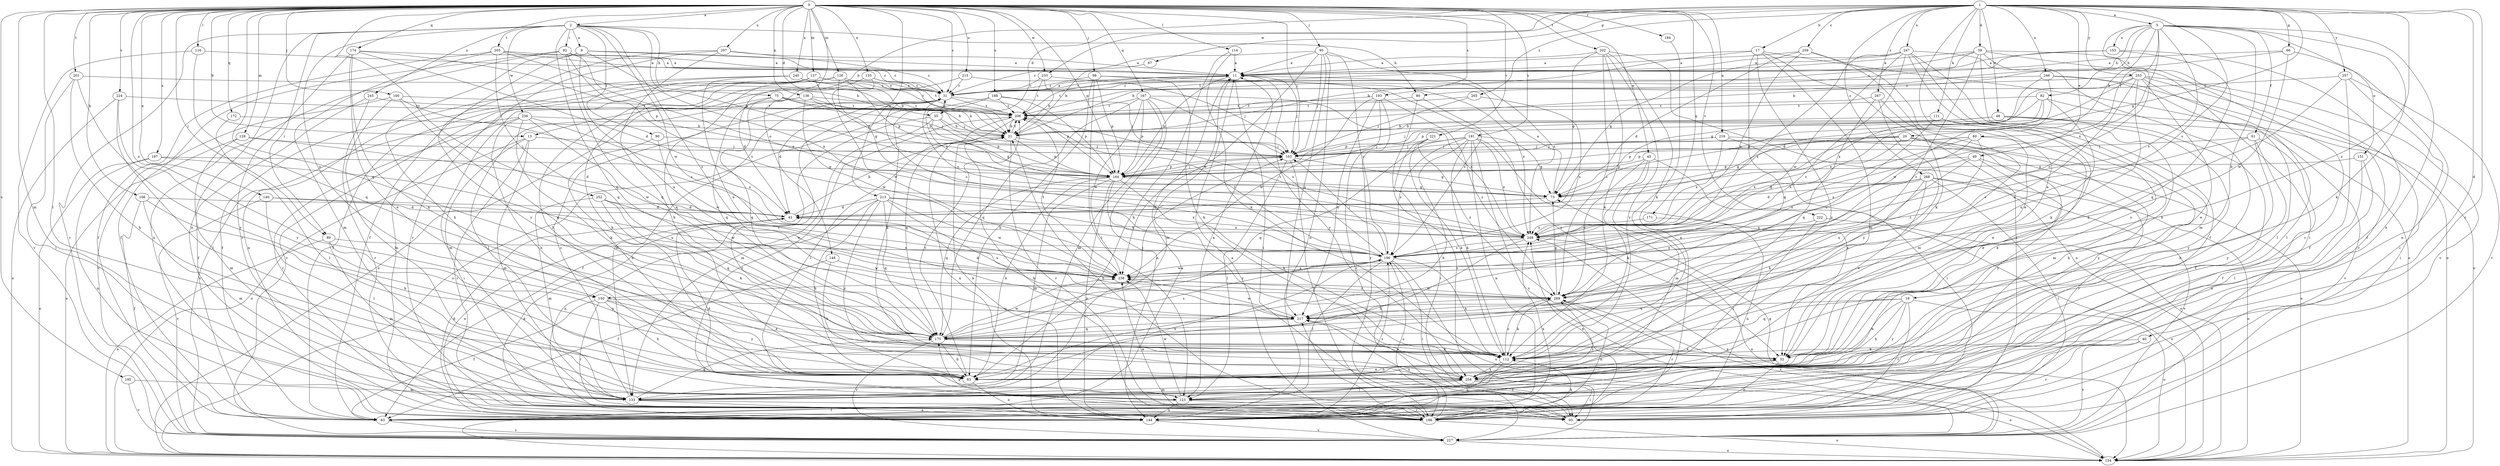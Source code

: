 strict digraph  {
0;
1;
2;
5;
9;
11;
13;
17;
18;
20;
21;
31;
35;
39;
40;
42;
45;
48;
49;
52;
60;
61;
63;
66;
67;
73;
75;
80;
82;
83;
89;
90;
92;
93;
95;
98;
100;
103;
106;
111;
112;
114;
116;
123;
126;
127;
128;
133;
135;
136;
140;
144;
148;
150;
151;
153;
154;
164;
167;
171;
172;
174;
175;
184;
186;
187;
188;
191;
193;
195;
196;
201;
202;
205;
206;
207;
213;
215;
216;
217;
221;
222;
224;
227;
233;
236;
238;
240;
245;
246;
247;
248;
252;
253;
257;
258;
259;
265;
267;
268;
269;
0 -> 2  [label=a];
0 -> 13  [label=b];
0 -> 31  [label=c];
0 -> 35  [label=d];
0 -> 45  [label=e];
0 -> 89  [label=i];
0 -> 95  [label=j];
0 -> 98  [label=j];
0 -> 100  [label=j];
0 -> 103  [label=j];
0 -> 106  [label=k];
0 -> 114  [label=l];
0 -> 116  [label=l];
0 -> 123  [label=l];
0 -> 126  [label=m];
0 -> 127  [label=m];
0 -> 128  [label=m];
0 -> 133  [label=m];
0 -> 135  [label=n];
0 -> 136  [label=n];
0 -> 140  [label=n];
0 -> 148  [label=o];
0 -> 150  [label=o];
0 -> 164  [label=p];
0 -> 167  [label=q];
0 -> 171  [label=q];
0 -> 172  [label=q];
0 -> 174  [label=q];
0 -> 175  [label=q];
0 -> 184  [label=r];
0 -> 187  [label=s];
0 -> 188  [label=s];
0 -> 191  [label=s];
0 -> 193  [label=s];
0 -> 195  [label=s];
0 -> 201  [label=t];
0 -> 202  [label=t];
0 -> 207  [label=u];
0 -> 213  [label=u];
0 -> 215  [label=u];
0 -> 216  [label=u];
0 -> 221  [label=v];
0 -> 222  [label=v];
0 -> 224  [label=v];
0 -> 233  [label=w];
0 -> 240  [label=x];
0 -> 245  [label=x];
0 -> 252  [label=y];
1 -> 5  [label=a];
1 -> 13  [label=b];
1 -> 17  [label=b];
1 -> 35  [label=d];
1 -> 39  [label=d];
1 -> 40  [label=d];
1 -> 48  [label=e];
1 -> 49  [label=e];
1 -> 52  [label=e];
1 -> 66  [label=g];
1 -> 67  [label=g];
1 -> 73  [label=g];
1 -> 111  [label=k];
1 -> 186  [label=r];
1 -> 196  [label=s];
1 -> 233  [label=w];
1 -> 246  [label=x];
1 -> 247  [label=x];
1 -> 253  [label=y];
1 -> 257  [label=y];
1 -> 259  [label=z];
1 -> 265  [label=z];
1 -> 267  [label=z];
1 -> 268  [label=z];
1 -> 269  [label=z];
2 -> 9  [label=a];
2 -> 75  [label=h];
2 -> 80  [label=h];
2 -> 89  [label=i];
2 -> 90  [label=i];
2 -> 92  [label=i];
2 -> 144  [label=n];
2 -> 150  [label=o];
2 -> 164  [label=p];
2 -> 175  [label=q];
2 -> 205  [label=t];
2 -> 227  [label=v];
2 -> 236  [label=w];
2 -> 238  [label=w];
2 -> 269  [label=z];
5 -> 18  [label=b];
5 -> 20  [label=b];
5 -> 60  [label=f];
5 -> 61  [label=f];
5 -> 80  [label=h];
5 -> 82  [label=h];
5 -> 112  [label=k];
5 -> 144  [label=n];
5 -> 150  [label=o];
5 -> 151  [label=o];
5 -> 153  [label=o];
5 -> 196  [label=s];
5 -> 248  [label=x];
9 -> 11  [label=a];
9 -> 31  [label=c];
9 -> 83  [label=h];
9 -> 217  [label=u];
9 -> 248  [label=x];
9 -> 258  [label=y];
11 -> 31  [label=c];
11 -> 93  [label=i];
11 -> 103  [label=j];
11 -> 133  [label=m];
11 -> 164  [label=p];
11 -> 206  [label=t];
11 -> 258  [label=y];
13 -> 93  [label=i];
13 -> 103  [label=j];
13 -> 133  [label=m];
13 -> 154  [label=o];
13 -> 186  [label=r];
17 -> 11  [label=a];
17 -> 21  [label=b];
17 -> 93  [label=i];
17 -> 133  [label=m];
17 -> 154  [label=o];
17 -> 175  [label=q];
17 -> 258  [label=y];
18 -> 52  [label=e];
18 -> 83  [label=h];
18 -> 154  [label=o];
18 -> 175  [label=q];
18 -> 186  [label=r];
18 -> 217  [label=u];
18 -> 258  [label=y];
20 -> 52  [label=e];
20 -> 73  [label=g];
20 -> 83  [label=h];
20 -> 103  [label=j];
20 -> 164  [label=p];
20 -> 248  [label=x];
20 -> 258  [label=y];
21 -> 103  [label=j];
21 -> 144  [label=n];
21 -> 164  [label=p];
21 -> 186  [label=r];
21 -> 206  [label=t];
31 -> 11  [label=a];
31 -> 42  [label=d];
31 -> 133  [label=m];
31 -> 164  [label=p];
31 -> 206  [label=t];
35 -> 21  [label=b];
35 -> 63  [label=f];
35 -> 73  [label=g];
35 -> 133  [label=m];
35 -> 164  [label=p];
39 -> 11  [label=a];
39 -> 21  [label=b];
39 -> 83  [label=h];
39 -> 123  [label=l];
39 -> 154  [label=o];
39 -> 186  [label=r];
39 -> 206  [label=t];
39 -> 269  [label=z];
40 -> 112  [label=k];
40 -> 186  [label=r];
40 -> 227  [label=v];
42 -> 21  [label=b];
42 -> 144  [label=n];
42 -> 248  [label=x];
45 -> 112  [label=k];
45 -> 133  [label=m];
45 -> 154  [label=o];
45 -> 164  [label=p];
45 -> 269  [label=z];
48 -> 21  [label=b];
48 -> 63  [label=f];
48 -> 103  [label=j];
48 -> 164  [label=p];
48 -> 227  [label=v];
48 -> 258  [label=y];
49 -> 164  [label=p];
49 -> 186  [label=r];
49 -> 196  [label=s];
49 -> 217  [label=u];
49 -> 258  [label=y];
52 -> 63  [label=f];
52 -> 83  [label=h];
52 -> 144  [label=n];
60 -> 52  [label=e];
60 -> 103  [label=j];
60 -> 164  [label=p];
60 -> 196  [label=s];
60 -> 248  [label=x];
60 -> 269  [label=z];
61 -> 63  [label=f];
61 -> 83  [label=h];
61 -> 103  [label=j];
61 -> 196  [label=s];
61 -> 258  [label=y];
63 -> 227  [label=v];
66 -> 11  [label=a];
66 -> 21  [label=b];
66 -> 144  [label=n];
66 -> 238  [label=w];
67 -> 21  [label=b];
73 -> 11  [label=a];
73 -> 31  [label=c];
73 -> 42  [label=d];
75 -> 21  [label=b];
75 -> 103  [label=j];
75 -> 133  [label=m];
75 -> 175  [label=q];
75 -> 206  [label=t];
80 -> 52  [label=e];
80 -> 206  [label=t];
80 -> 227  [label=v];
82 -> 73  [label=g];
82 -> 93  [label=i];
82 -> 164  [label=p];
82 -> 206  [label=t];
82 -> 217  [label=u];
82 -> 248  [label=x];
83 -> 52  [label=e];
83 -> 144  [label=n];
83 -> 206  [label=t];
89 -> 133  [label=m];
89 -> 154  [label=o];
89 -> 196  [label=s];
89 -> 258  [label=y];
90 -> 83  [label=h];
90 -> 103  [label=j];
90 -> 238  [label=w];
92 -> 11  [label=a];
92 -> 63  [label=f];
92 -> 144  [label=n];
92 -> 175  [label=q];
92 -> 196  [label=s];
92 -> 248  [label=x];
93 -> 21  [label=b];
93 -> 206  [label=t];
93 -> 217  [label=u];
95 -> 11  [label=a];
95 -> 31  [label=c];
95 -> 103  [label=j];
95 -> 144  [label=n];
95 -> 196  [label=s];
95 -> 217  [label=u];
95 -> 238  [label=w];
95 -> 248  [label=x];
98 -> 31  [label=c];
98 -> 83  [label=h];
98 -> 112  [label=k];
98 -> 123  [label=l];
98 -> 164  [label=p];
98 -> 248  [label=x];
100 -> 123  [label=l];
100 -> 175  [label=q];
100 -> 196  [label=s];
100 -> 206  [label=t];
100 -> 227  [label=v];
103 -> 73  [label=g];
103 -> 123  [label=l];
103 -> 164  [label=p];
103 -> 186  [label=r];
106 -> 42  [label=d];
106 -> 63  [label=f];
106 -> 83  [label=h];
106 -> 133  [label=m];
111 -> 21  [label=b];
111 -> 52  [label=e];
111 -> 133  [label=m];
111 -> 269  [label=z];
112 -> 31  [label=c];
112 -> 144  [label=n];
112 -> 258  [label=y];
112 -> 269  [label=z];
114 -> 11  [label=a];
114 -> 83  [label=h];
114 -> 112  [label=k];
116 -> 11  [label=a];
116 -> 175  [label=q];
116 -> 227  [label=v];
123 -> 11  [label=a];
123 -> 42  [label=d];
123 -> 63  [label=f];
123 -> 144  [label=n];
123 -> 186  [label=r];
123 -> 238  [label=w];
123 -> 269  [label=z];
126 -> 31  [label=c];
126 -> 73  [label=g];
126 -> 83  [label=h];
126 -> 164  [label=p];
126 -> 227  [label=v];
127 -> 21  [label=b];
127 -> 31  [label=c];
127 -> 63  [label=f];
127 -> 83  [label=h];
127 -> 144  [label=n];
127 -> 164  [label=p];
127 -> 175  [label=q];
128 -> 42  [label=d];
128 -> 103  [label=j];
128 -> 133  [label=m];
128 -> 154  [label=o];
133 -> 31  [label=c];
133 -> 93  [label=i];
133 -> 144  [label=n];
133 -> 175  [label=q];
133 -> 196  [label=s];
135 -> 31  [label=c];
135 -> 42  [label=d];
135 -> 206  [label=t];
135 -> 238  [label=w];
136 -> 21  [label=b];
136 -> 103  [label=j];
136 -> 123  [label=l];
136 -> 175  [label=q];
136 -> 206  [label=t];
136 -> 238  [label=w];
140 -> 42  [label=d];
140 -> 123  [label=l];
140 -> 227  [label=v];
140 -> 238  [label=w];
144 -> 21  [label=b];
144 -> 42  [label=d];
144 -> 196  [label=s];
144 -> 227  [label=v];
144 -> 248  [label=x];
148 -> 63  [label=f];
148 -> 83  [label=h];
148 -> 238  [label=w];
150 -> 52  [label=e];
150 -> 63  [label=f];
150 -> 83  [label=h];
150 -> 93  [label=i];
150 -> 217  [label=u];
150 -> 258  [label=y];
151 -> 123  [label=l];
151 -> 144  [label=n];
151 -> 164  [label=p];
153 -> 11  [label=a];
153 -> 31  [label=c];
153 -> 63  [label=f];
153 -> 175  [label=q];
154 -> 11  [label=a];
154 -> 248  [label=x];
164 -> 73  [label=g];
164 -> 83  [label=h];
164 -> 103  [label=j];
164 -> 112  [label=k];
164 -> 133  [label=m];
164 -> 144  [label=n];
164 -> 175  [label=q];
164 -> 258  [label=y];
167 -> 133  [label=m];
167 -> 144  [label=n];
167 -> 164  [label=p];
167 -> 175  [label=q];
167 -> 196  [label=s];
167 -> 206  [label=t];
167 -> 238  [label=w];
167 -> 248  [label=x];
171 -> 144  [label=n];
171 -> 248  [label=x];
172 -> 21  [label=b];
172 -> 123  [label=l];
174 -> 11  [label=a];
174 -> 42  [label=d];
174 -> 52  [label=e];
174 -> 112  [label=k];
174 -> 164  [label=p];
174 -> 186  [label=r];
175 -> 52  [label=e];
175 -> 83  [label=h];
175 -> 103  [label=j];
175 -> 112  [label=k];
175 -> 196  [label=s];
175 -> 227  [label=v];
175 -> 238  [label=w];
184 -> 112  [label=k];
186 -> 21  [label=b];
186 -> 42  [label=d];
186 -> 112  [label=k];
186 -> 154  [label=o];
186 -> 175  [label=q];
186 -> 196  [label=s];
186 -> 217  [label=u];
186 -> 238  [label=w];
186 -> 248  [label=x];
187 -> 144  [label=n];
187 -> 154  [label=o];
187 -> 164  [label=p];
187 -> 217  [label=u];
188 -> 103  [label=j];
188 -> 112  [label=k];
188 -> 154  [label=o];
188 -> 164  [label=p];
188 -> 206  [label=t];
191 -> 52  [label=e];
191 -> 73  [label=g];
191 -> 83  [label=h];
191 -> 103  [label=j];
191 -> 112  [label=k];
191 -> 144  [label=n];
191 -> 175  [label=q];
191 -> 196  [label=s];
191 -> 227  [label=v];
191 -> 248  [label=x];
193 -> 186  [label=r];
193 -> 206  [label=t];
193 -> 217  [label=u];
193 -> 227  [label=v];
193 -> 238  [label=w];
193 -> 269  [label=z];
195 -> 133  [label=m];
195 -> 227  [label=v];
196 -> 31  [label=c];
196 -> 93  [label=i];
196 -> 103  [label=j];
196 -> 112  [label=k];
196 -> 123  [label=l];
196 -> 154  [label=o];
196 -> 206  [label=t];
196 -> 238  [label=w];
201 -> 31  [label=c];
201 -> 83  [label=h];
201 -> 93  [label=i];
201 -> 258  [label=y];
202 -> 11  [label=a];
202 -> 73  [label=g];
202 -> 112  [label=k];
202 -> 144  [label=n];
202 -> 154  [label=o];
202 -> 258  [label=y];
202 -> 269  [label=z];
205 -> 11  [label=a];
205 -> 21  [label=b];
205 -> 31  [label=c];
205 -> 63  [label=f];
205 -> 133  [label=m];
205 -> 175  [label=q];
206 -> 21  [label=b];
206 -> 123  [label=l];
206 -> 175  [label=q];
207 -> 11  [label=a];
207 -> 31  [label=c];
207 -> 63  [label=f];
207 -> 83  [label=h];
207 -> 186  [label=r];
213 -> 42  [label=d];
213 -> 83  [label=h];
213 -> 144  [label=n];
213 -> 175  [label=q];
213 -> 196  [label=s];
213 -> 217  [label=u];
213 -> 238  [label=w];
213 -> 248  [label=x];
213 -> 258  [label=y];
215 -> 31  [label=c];
215 -> 103  [label=j];
215 -> 154  [label=o];
216 -> 93  [label=i];
216 -> 103  [label=j];
216 -> 154  [label=o];
216 -> 248  [label=x];
217 -> 175  [label=q];
217 -> 238  [label=w];
221 -> 93  [label=i];
221 -> 103  [label=j];
221 -> 112  [label=k];
221 -> 269  [label=z];
222 -> 123  [label=l];
222 -> 154  [label=o];
222 -> 248  [label=x];
224 -> 123  [label=l];
224 -> 154  [label=o];
224 -> 206  [label=t];
224 -> 258  [label=y];
227 -> 11  [label=a];
227 -> 73  [label=g];
227 -> 154  [label=o];
227 -> 269  [label=z];
233 -> 21  [label=b];
233 -> 31  [label=c];
233 -> 196  [label=s];
233 -> 206  [label=t];
236 -> 21  [label=b];
236 -> 83  [label=h];
236 -> 112  [label=k];
236 -> 186  [label=r];
236 -> 196  [label=s];
236 -> 227  [label=v];
236 -> 238  [label=w];
238 -> 196  [label=s];
238 -> 206  [label=t];
238 -> 269  [label=z];
240 -> 21  [label=b];
240 -> 31  [label=c];
240 -> 63  [label=f];
240 -> 144  [label=n];
240 -> 206  [label=t];
240 -> 217  [label=u];
245 -> 63  [label=f];
245 -> 186  [label=r];
245 -> 206  [label=t];
246 -> 31  [label=c];
246 -> 123  [label=l];
246 -> 154  [label=o];
246 -> 238  [label=w];
246 -> 248  [label=x];
247 -> 11  [label=a];
247 -> 63  [label=f];
247 -> 73  [label=g];
247 -> 93  [label=i];
247 -> 133  [label=m];
247 -> 196  [label=s];
247 -> 238  [label=w];
247 -> 258  [label=y];
247 -> 269  [label=z];
248 -> 31  [label=c];
248 -> 83  [label=h];
248 -> 154  [label=o];
248 -> 196  [label=s];
248 -> 206  [label=t];
252 -> 42  [label=d];
252 -> 112  [label=k];
252 -> 133  [label=m];
252 -> 175  [label=q];
252 -> 238  [label=w];
253 -> 31  [label=c];
253 -> 42  [label=d];
253 -> 52  [label=e];
253 -> 73  [label=g];
253 -> 112  [label=k];
253 -> 123  [label=l];
253 -> 186  [label=r];
253 -> 217  [label=u];
253 -> 227  [label=v];
257 -> 31  [label=c];
257 -> 63  [label=f];
257 -> 93  [label=i];
257 -> 112  [label=k];
257 -> 227  [label=v];
258 -> 93  [label=i];
258 -> 123  [label=l];
258 -> 133  [label=m];
258 -> 154  [label=o];
258 -> 217  [label=u];
259 -> 11  [label=a];
259 -> 42  [label=d];
259 -> 52  [label=e];
259 -> 112  [label=k];
259 -> 248  [label=x];
265 -> 103  [label=j];
265 -> 196  [label=s];
265 -> 206  [label=t];
267 -> 133  [label=m];
267 -> 175  [label=q];
267 -> 206  [label=t];
267 -> 258  [label=y];
268 -> 42  [label=d];
268 -> 52  [label=e];
268 -> 73  [label=g];
268 -> 93  [label=i];
268 -> 112  [label=k];
268 -> 154  [label=o];
268 -> 217  [label=u];
268 -> 227  [label=v];
269 -> 42  [label=d];
269 -> 73  [label=g];
269 -> 112  [label=k];
269 -> 144  [label=n];
269 -> 186  [label=r];
269 -> 217  [label=u];
269 -> 238  [label=w];
}
